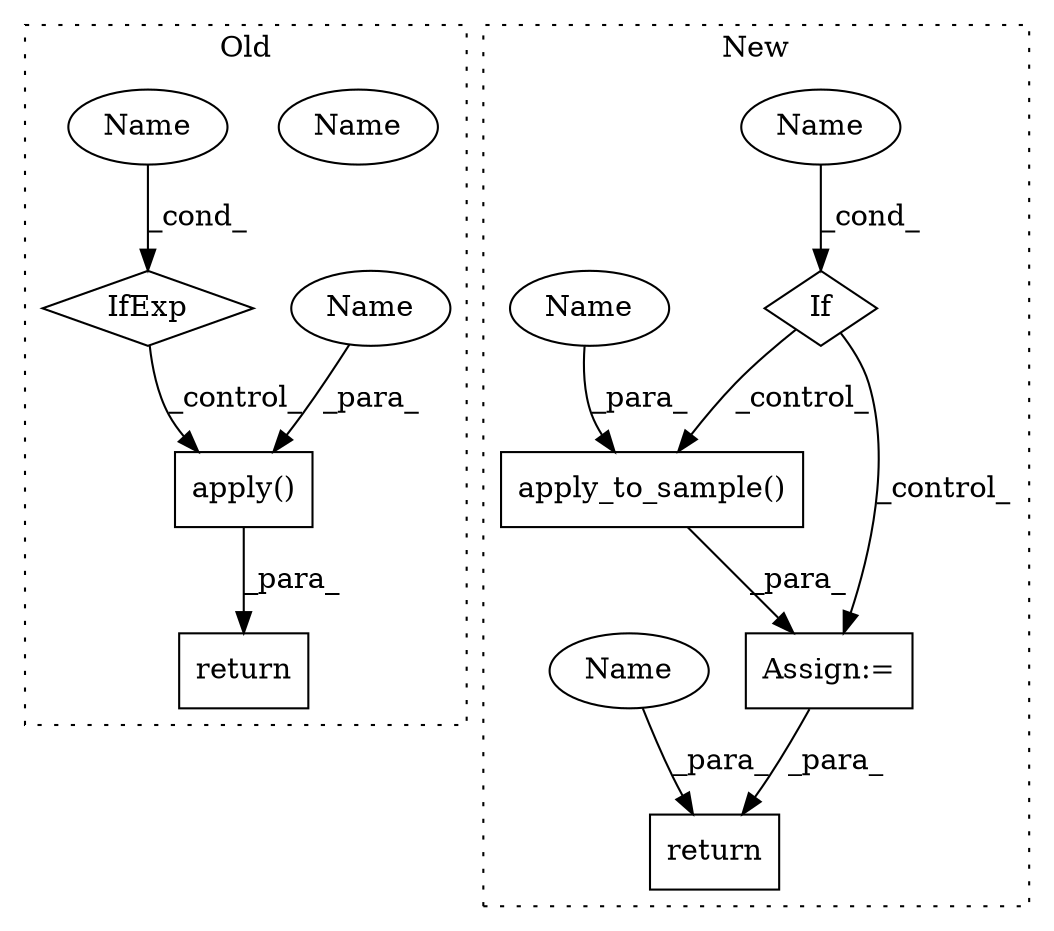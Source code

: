 digraph G {
subgraph cluster0 {
1 [label="return" a="93" s="20000" l="7" shape="box"];
5 [label="apply()" a="75" s="20007,20037" l="12,1" shape="box"];
6 [label="IfExp" a="51" s="20038,20046" l="4,6" shape="diamond"];
9 [label="Name" a="87" s="20042" l="4" shape="ellipse"];
10 [label="Name" a="87" s="20031" l="6" shape="ellipse"];
13 [label="Name" a="87" s="20042" l="4" shape="ellipse"];
label = "Old";
style="dotted";
}
subgraph cluster1 {
2 [label="apply_to_sample()" a="75" s="19970,20010" l="22,1" shape="box"];
3 [label="If" a="96" s="19930" l="3" shape="diamond"];
4 [label="Assign:=" a="68" s="19967" l="3" shape="box"];
7 [label="return" a="93" s="20021" l="7" shape="box"];
8 [label="Name" a="87" s="19933" l="14" shape="ellipse"];
11 [label="Name" a="87" s="20004" l="6" shape="ellipse"];
12 [label="Name" a="87" s="20028" l="6" shape="ellipse"];
label = "New";
style="dotted";
}
2 -> 4 [label="_para_"];
3 -> 2 [label="_control_"];
3 -> 4 [label="_control_"];
4 -> 7 [label="_para_"];
5 -> 1 [label="_para_"];
6 -> 5 [label="_control_"];
8 -> 3 [label="_cond_"];
10 -> 5 [label="_para_"];
11 -> 2 [label="_para_"];
12 -> 7 [label="_para_"];
13 -> 6 [label="_cond_"];
}